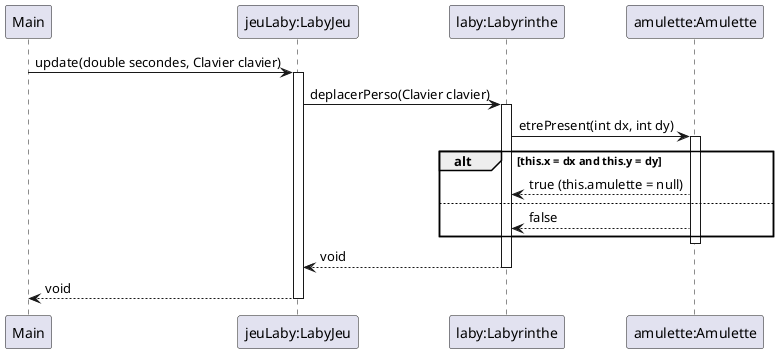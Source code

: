 @startuml
'https://plantuml.com/sequence-diagram

participant Main as m
participant "jeuLaby:LabyJeu" as j
participant "laby:Labyrinthe" as l
participant "amulette:Amulette" as a
m -> j : update(double secondes, Clavier clavier)
activate j
j -> l : deplacerPerso(Clavier clavier)
activate l
l -> a : etrePresent(int dx, int dy)
activate a
alt this.x = dx and this.y = dy
a --> l : true (this.amulette = null)
else
a --> l : false
end
deactivate a
l --> j : void
deactivate l
j --> m : void
deactivate j




@enduml
